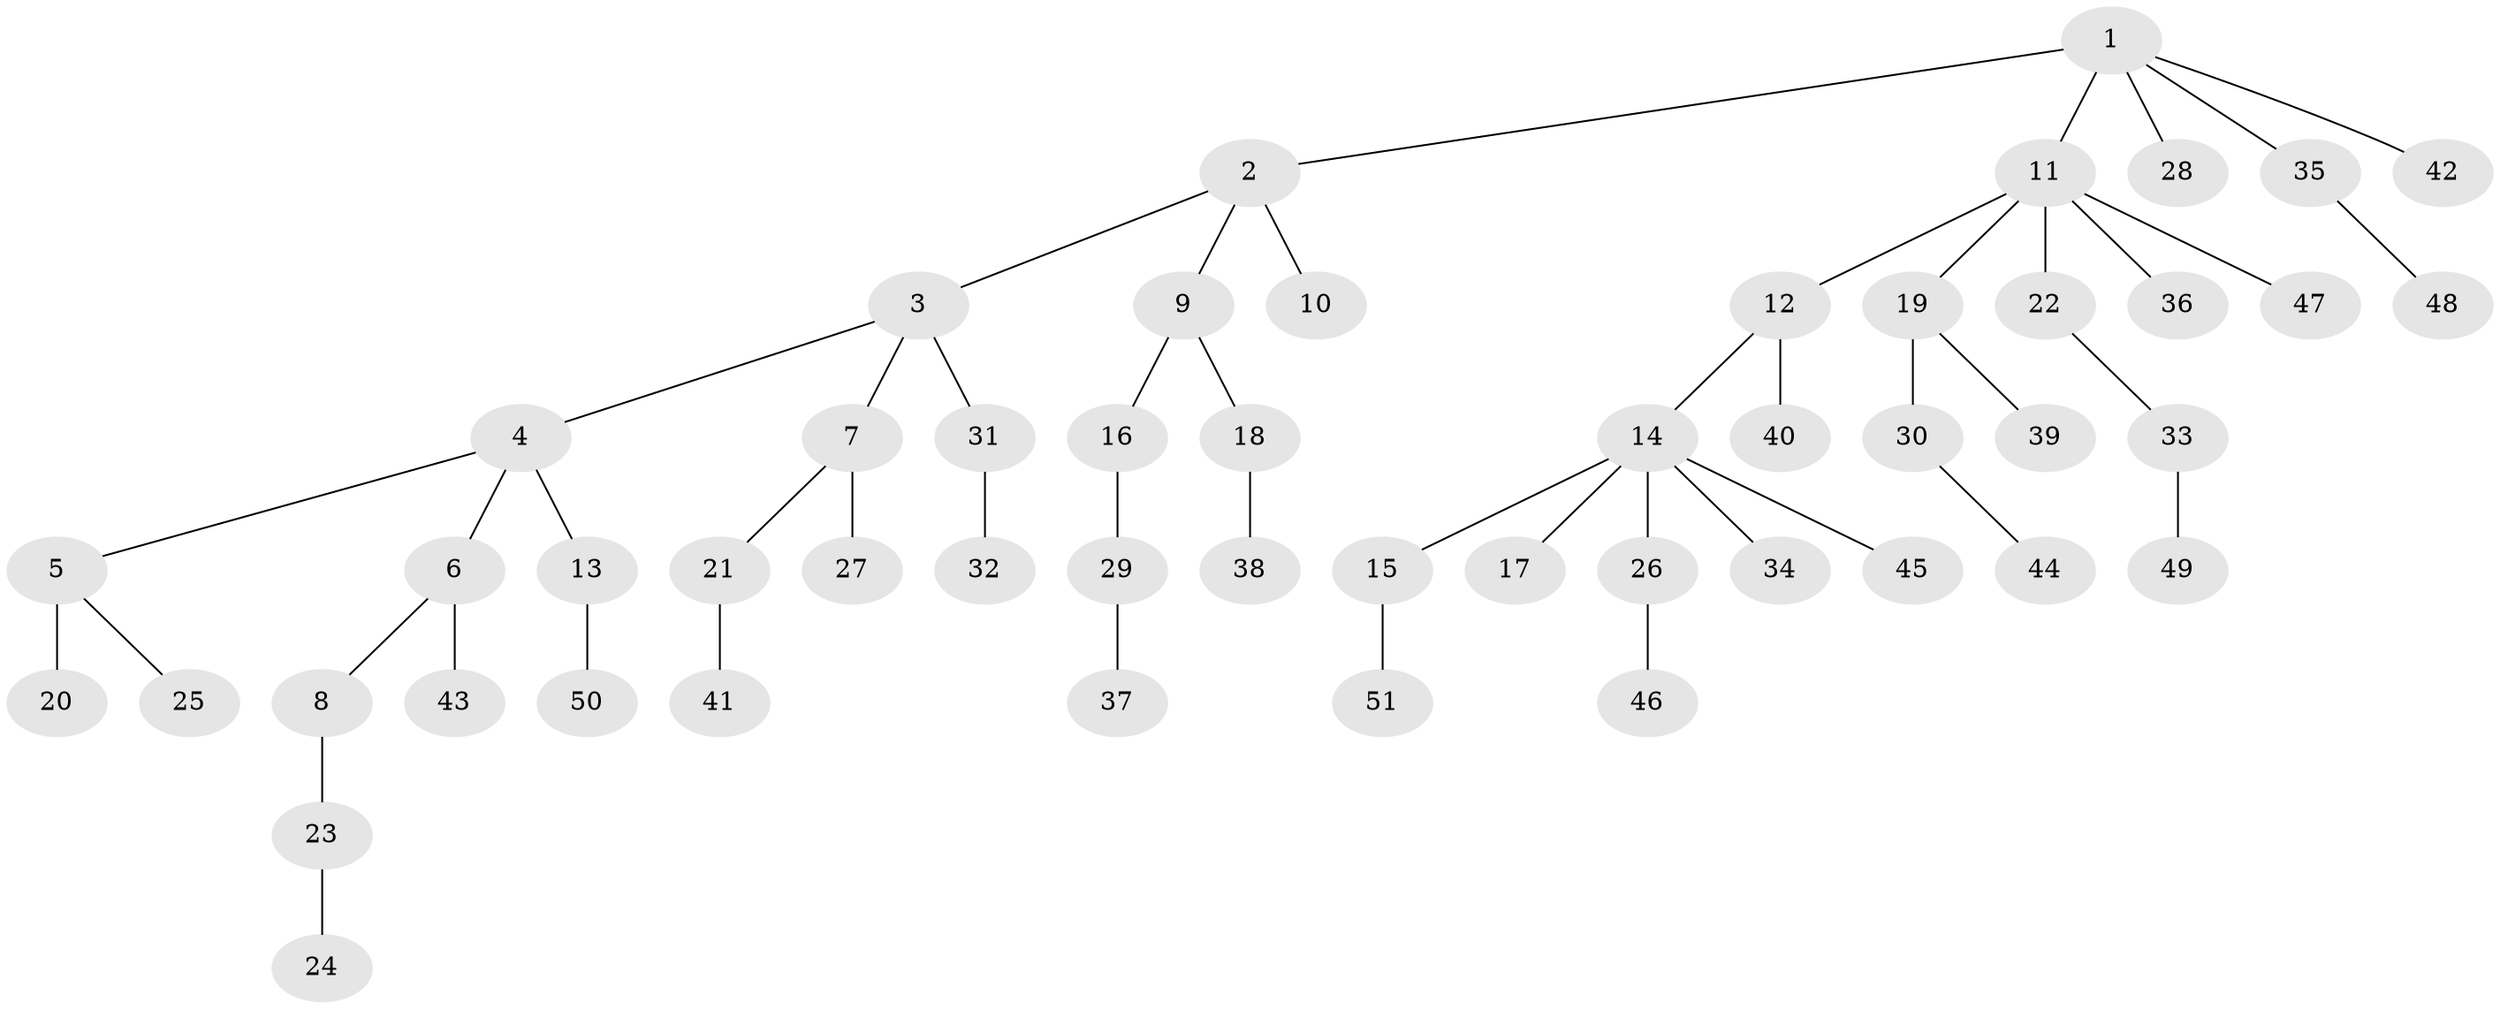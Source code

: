 // original degree distribution, {3: 0.14, 5: 0.02, 4: 0.05, 6: 0.01, 2: 0.3, 7: 0.02, 1: 0.46}
// Generated by graph-tools (version 1.1) at 2025/36/03/09/25 02:36:36]
// undirected, 51 vertices, 50 edges
graph export_dot {
graph [start="1"]
  node [color=gray90,style=filled];
  1;
  2;
  3;
  4;
  5;
  6;
  7;
  8;
  9;
  10;
  11;
  12;
  13;
  14;
  15;
  16;
  17;
  18;
  19;
  20;
  21;
  22;
  23;
  24;
  25;
  26;
  27;
  28;
  29;
  30;
  31;
  32;
  33;
  34;
  35;
  36;
  37;
  38;
  39;
  40;
  41;
  42;
  43;
  44;
  45;
  46;
  47;
  48;
  49;
  50;
  51;
  1 -- 2 [weight=1.0];
  1 -- 11 [weight=2.0];
  1 -- 28 [weight=1.0];
  1 -- 35 [weight=1.0];
  1 -- 42 [weight=1.0];
  2 -- 3 [weight=1.0];
  2 -- 9 [weight=1.0];
  2 -- 10 [weight=1.0];
  3 -- 4 [weight=1.0];
  3 -- 7 [weight=1.0];
  3 -- 31 [weight=1.0];
  4 -- 5 [weight=1.0];
  4 -- 6 [weight=1.0];
  4 -- 13 [weight=1.0];
  5 -- 20 [weight=3.0];
  5 -- 25 [weight=1.0];
  6 -- 8 [weight=1.0];
  6 -- 43 [weight=1.0];
  7 -- 21 [weight=1.0];
  7 -- 27 [weight=2.0];
  8 -- 23 [weight=2.0];
  9 -- 16 [weight=1.0];
  9 -- 18 [weight=1.0];
  11 -- 12 [weight=1.0];
  11 -- 19 [weight=1.0];
  11 -- 22 [weight=1.0];
  11 -- 36 [weight=1.0];
  11 -- 47 [weight=1.0];
  12 -- 14 [weight=1.0];
  12 -- 40 [weight=1.0];
  13 -- 50 [weight=1.0];
  14 -- 15 [weight=1.0];
  14 -- 17 [weight=1.0];
  14 -- 26 [weight=1.0];
  14 -- 34 [weight=1.0];
  14 -- 45 [weight=1.0];
  15 -- 51 [weight=1.0];
  16 -- 29 [weight=1.0];
  18 -- 38 [weight=1.0];
  19 -- 30 [weight=2.0];
  19 -- 39 [weight=1.0];
  21 -- 41 [weight=1.0];
  22 -- 33 [weight=1.0];
  23 -- 24 [weight=1.0];
  26 -- 46 [weight=2.0];
  29 -- 37 [weight=1.0];
  30 -- 44 [weight=1.0];
  31 -- 32 [weight=1.0];
  33 -- 49 [weight=1.0];
  35 -- 48 [weight=1.0];
}
